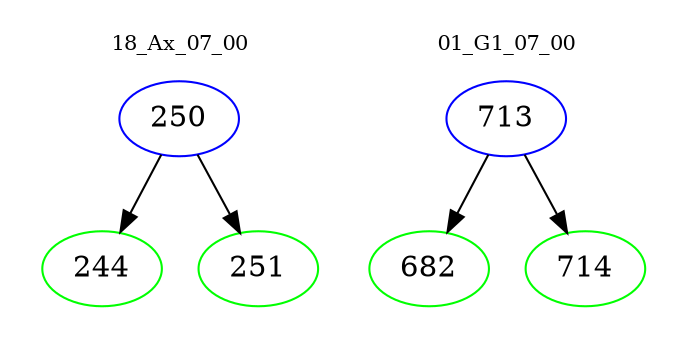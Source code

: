 digraph{
subgraph cluster_0 {
color = white
label = "18_Ax_07_00";
fontsize=10;
T0_250 [label="250", color="blue"]
T0_250 -> T0_244 [color="black"]
T0_244 [label="244", color="green"]
T0_250 -> T0_251 [color="black"]
T0_251 [label="251", color="green"]
}
subgraph cluster_1 {
color = white
label = "01_G1_07_00";
fontsize=10;
T1_713 [label="713", color="blue"]
T1_713 -> T1_682 [color="black"]
T1_682 [label="682", color="green"]
T1_713 -> T1_714 [color="black"]
T1_714 [label="714", color="green"]
}
}
